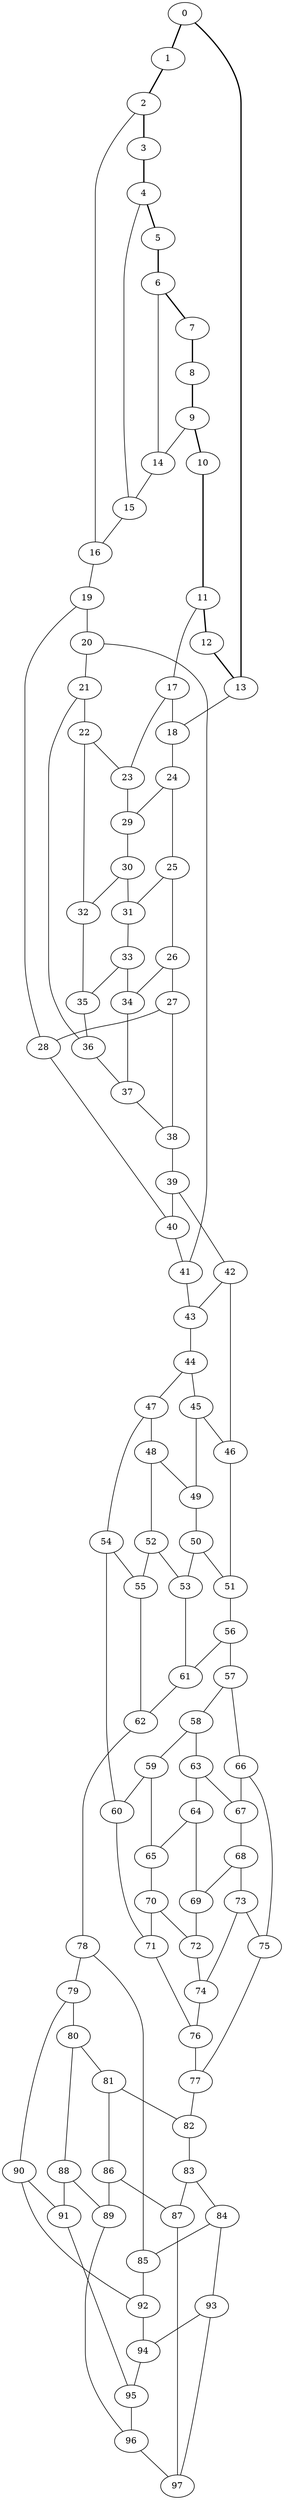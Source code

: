 //Inside of this graph isn't 3-connected
graph G {
0 [ pos = " 23.00,0.00!" ];
0 -- 1[style=bold];
0 -- 13[style=bold];
1 [ pos = " 20.72,9.98!" ];
1 -- 2[style=bold];
2 [ pos = " 14.34,17.98!" ];
2 -- 3[style=bold];
2 -- 16;
3 [ pos = " 5.12,22.42!" ];
3 -- 4[style=bold];
4 [ pos = " -5.12,22.42!" ];
4 -- 5[style=bold];
4 -- 15;
5 [ pos = " -14.34,17.98!" ];
5 -- 6[style=bold];
6 [ pos = " -20.72,9.98!" ];
6 -- 7[style=bold];
6 -- 14;
7 [ pos = " -23.00,0.00!" ];
7 -- 8[style=bold];
8 [ pos = " -20.72,-9.98!" ];
8 -- 9[style=bold];
9 [ pos = " -14.34,-17.98!" ];
9 -- 10[style=bold];
9 -- 14;
10 [ pos = " -5.12,-22.42!" ];
10 -- 11[style=bold];
11 [ pos = " 5.12,-22.42!" ];
11 -- 12[style=bold];
11 -- 17;
12 [ pos = " 14.34,-17.98!" ];
12 -- 13[style=bold];
13 [ pos = " 20.72,-9.98!" ];
13 -- 18;
14 -- 15;
15 -- 16;
16 -- 19;
17 -- 18;
17 -- 23;
18 -- 24;
19 -- 20;
19 -- 28;
20 -- 21;
20 -- 41;
21 -- 22;
21 -- 36;
22 -- 23;
22 -- 32;
23 -- 29;
24 -- 25;
24 -- 29;
25 -- 26;
25 -- 31;
26 -- 27;
26 -- 34;
27 -- 28;
27 -- 38;
28 -- 40;
29 -- 30;
30 -- 31;
30 -- 32;
31 -- 33;
32 -- 35;
33 -- 34;
33 -- 35;
34 -- 37;
35 -- 36;
36 -- 37;
37 -- 38;
38 -- 39;
39 -- 40;
39 -- 42;
40 -- 41;
41 -- 43;
42 -- 43;
42 -- 46;
43 -- 44;
44 -- 45;
44 -- 47;
45 -- 46;
45 -- 49;
46 -- 51;
47 -- 48;
47 -- 54;
48 -- 49;
48 -- 52;
49 -- 50;
50 -- 51;
50 -- 53;
51 -- 56;
52 -- 53;
52 -- 55;
53 -- 61;
54 -- 55;
54 -- 60;
55 -- 62;
56 -- 57;
56 -- 61;
57 -- 58;
57 -- 66;
58 -- 59;
58 -- 63;
59 -- 60;
59 -- 65;
60 -- 71;
61 -- 62;
62 -- 78;
63 -- 64;
63 -- 67;
64 -- 65;
64 -- 69;
65 -- 70;
66 -- 67;
66 -- 75;
67 -- 68;
68 -- 69;
68 -- 73;
69 -- 72;
70 -- 71;
70 -- 72;
71 -- 76;
72 -- 74;
73 -- 74;
73 -- 75;
74 -- 76;
75 -- 77;
76 -- 77;
77 -- 82;
78 -- 79;
78 -- 85;
79 -- 80;
79 -- 90;
80 -- 81;
80 -- 88;
81 -- 82;
81 -- 86;
82 -- 83;
83 -- 84;
83 -- 87;
84 -- 85;
84 -- 93;
85 -- 92;
86 -- 87;
86 -- 89;
87 -- 97;
88 -- 89;
88 -- 91;
89 -- 96;
90 -- 91;
90 -- 92;
91 -- 95;
92 -- 94;
93 -- 94;
93 -- 97;
94 -- 95;
95 -- 96;
96 -- 97;
}
